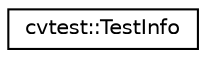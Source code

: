 digraph "Graphical Class Hierarchy"
{
 // LATEX_PDF_SIZE
  edge [fontname="Helvetica",fontsize="10",labelfontname="Helvetica",labelfontsize="10"];
  node [fontname="Helvetica",fontsize="10",shape=record];
  rankdir="LR";
  Node0 [label="cvtest::TestInfo",height=0.2,width=0.4,color="black", fillcolor="white", style="filled",URL="$structcvtest_1_1_test_info.html",tooltip=" "];
}
